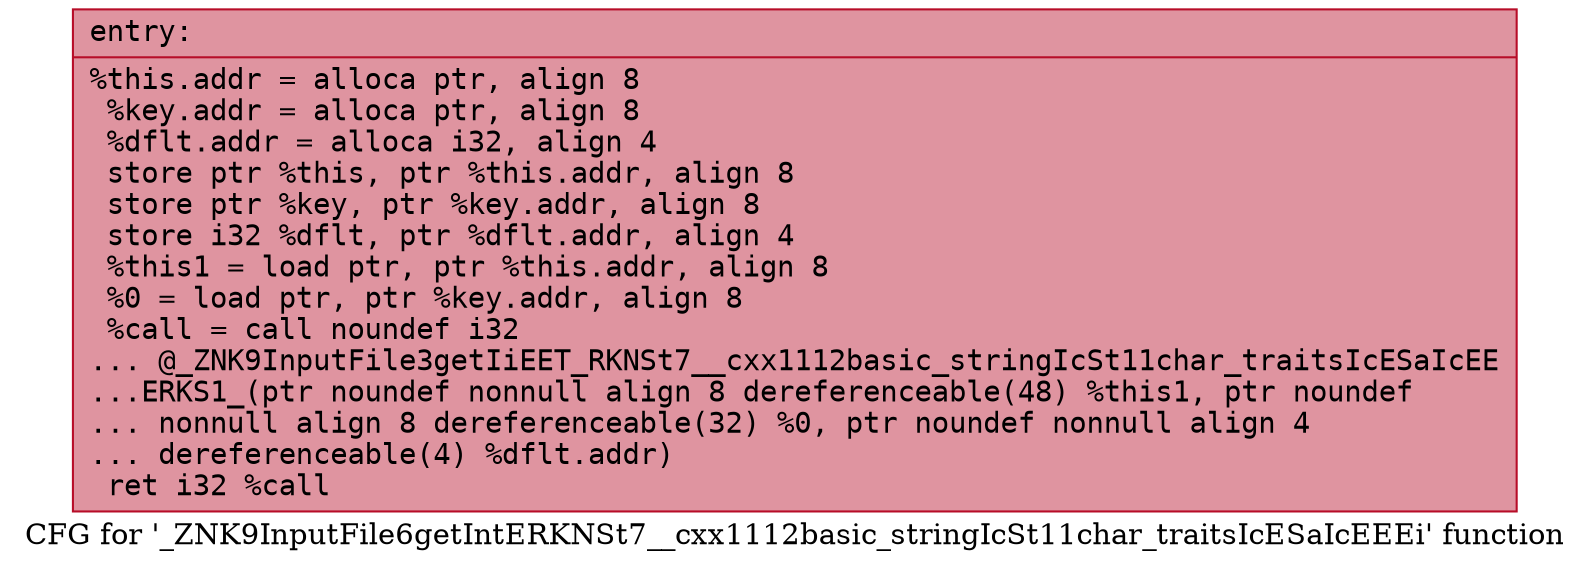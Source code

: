 digraph "CFG for '_ZNK9InputFile6getIntERKNSt7__cxx1112basic_stringIcSt11char_traitsIcESaIcEEEi' function" {
	label="CFG for '_ZNK9InputFile6getIntERKNSt7__cxx1112basic_stringIcSt11char_traitsIcESaIcEEEi' function";

	Node0x55cf47c200d0 [shape=record,color="#b70d28ff", style=filled, fillcolor="#b70d2870" fontname="Courier",label="{entry:\l|  %this.addr = alloca ptr, align 8\l  %key.addr = alloca ptr, align 8\l  %dflt.addr = alloca i32, align 4\l  store ptr %this, ptr %this.addr, align 8\l  store ptr %key, ptr %key.addr, align 8\l  store i32 %dflt, ptr %dflt.addr, align 4\l  %this1 = load ptr, ptr %this.addr, align 8\l  %0 = load ptr, ptr %key.addr, align 8\l  %call = call noundef i32\l... @_ZNK9InputFile3getIiEET_RKNSt7__cxx1112basic_stringIcSt11char_traitsIcESaIcEE\l...ERKS1_(ptr noundef nonnull align 8 dereferenceable(48) %this1, ptr noundef\l... nonnull align 8 dereferenceable(32) %0, ptr noundef nonnull align 4\l... dereferenceable(4) %dflt.addr)\l  ret i32 %call\l}"];
}
